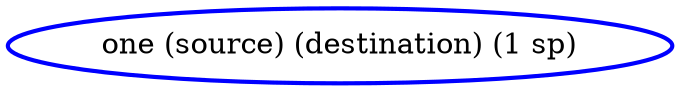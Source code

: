 graph SampleGraph_no_of_paths {
//nodes
one [label="one (source) (destination) (1 sp)",color=blue,penwidth=2.0];
//edges
}